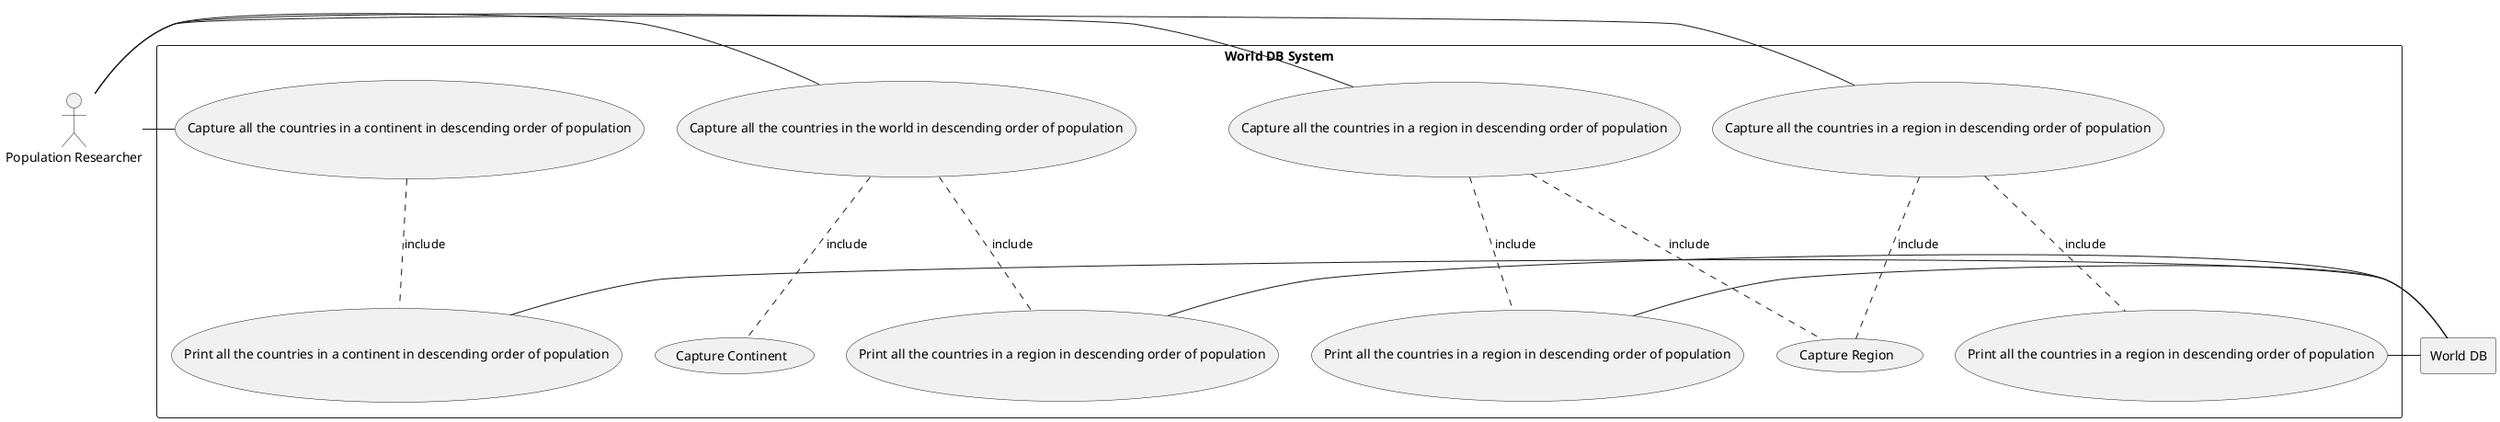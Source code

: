 @startuml
actor PR as “Population Researcher”
rectangle Database as “World DB”
rectangle “World DB System” {
usecase UC1 as “Capture all the countries in a region in descending order of population”
usecase UC2 as “Capture all the countries in a region in descending order of population”
usecase UC3 as “Capture all the countries in the world in descending order of population”
usecase UC4 as “Capture all the countries in a continent in descending order of population”
usecase UC5 as “Print all the countries in a region in descending order of population”
usecase UC6 as “Print all the countries in a region in descending order of population”
usecase UC7 as “Print all the countries in a region in descending order of population”
usecase UC8 as “Print all the countries in a continent in descending order of population”
usecase UC9 as “Capture Region”
usecase UC10 as “Capture Continent”
PR - UC1
PR - UC2
PR - UC3
PR - UC4
UC1 ..- UC5 : include
UC2 ..- UC6 : include
UC3 ..- UC7 : include
UC4 ..- UC8 : include
UC5 - Database
UC6 - Database
UC7 - Database
UC8 - Database
UC1 ..-UC9 : include
UC2 ..-UC9 : include
UC3 ..-UC10 : include
}
@enduml
